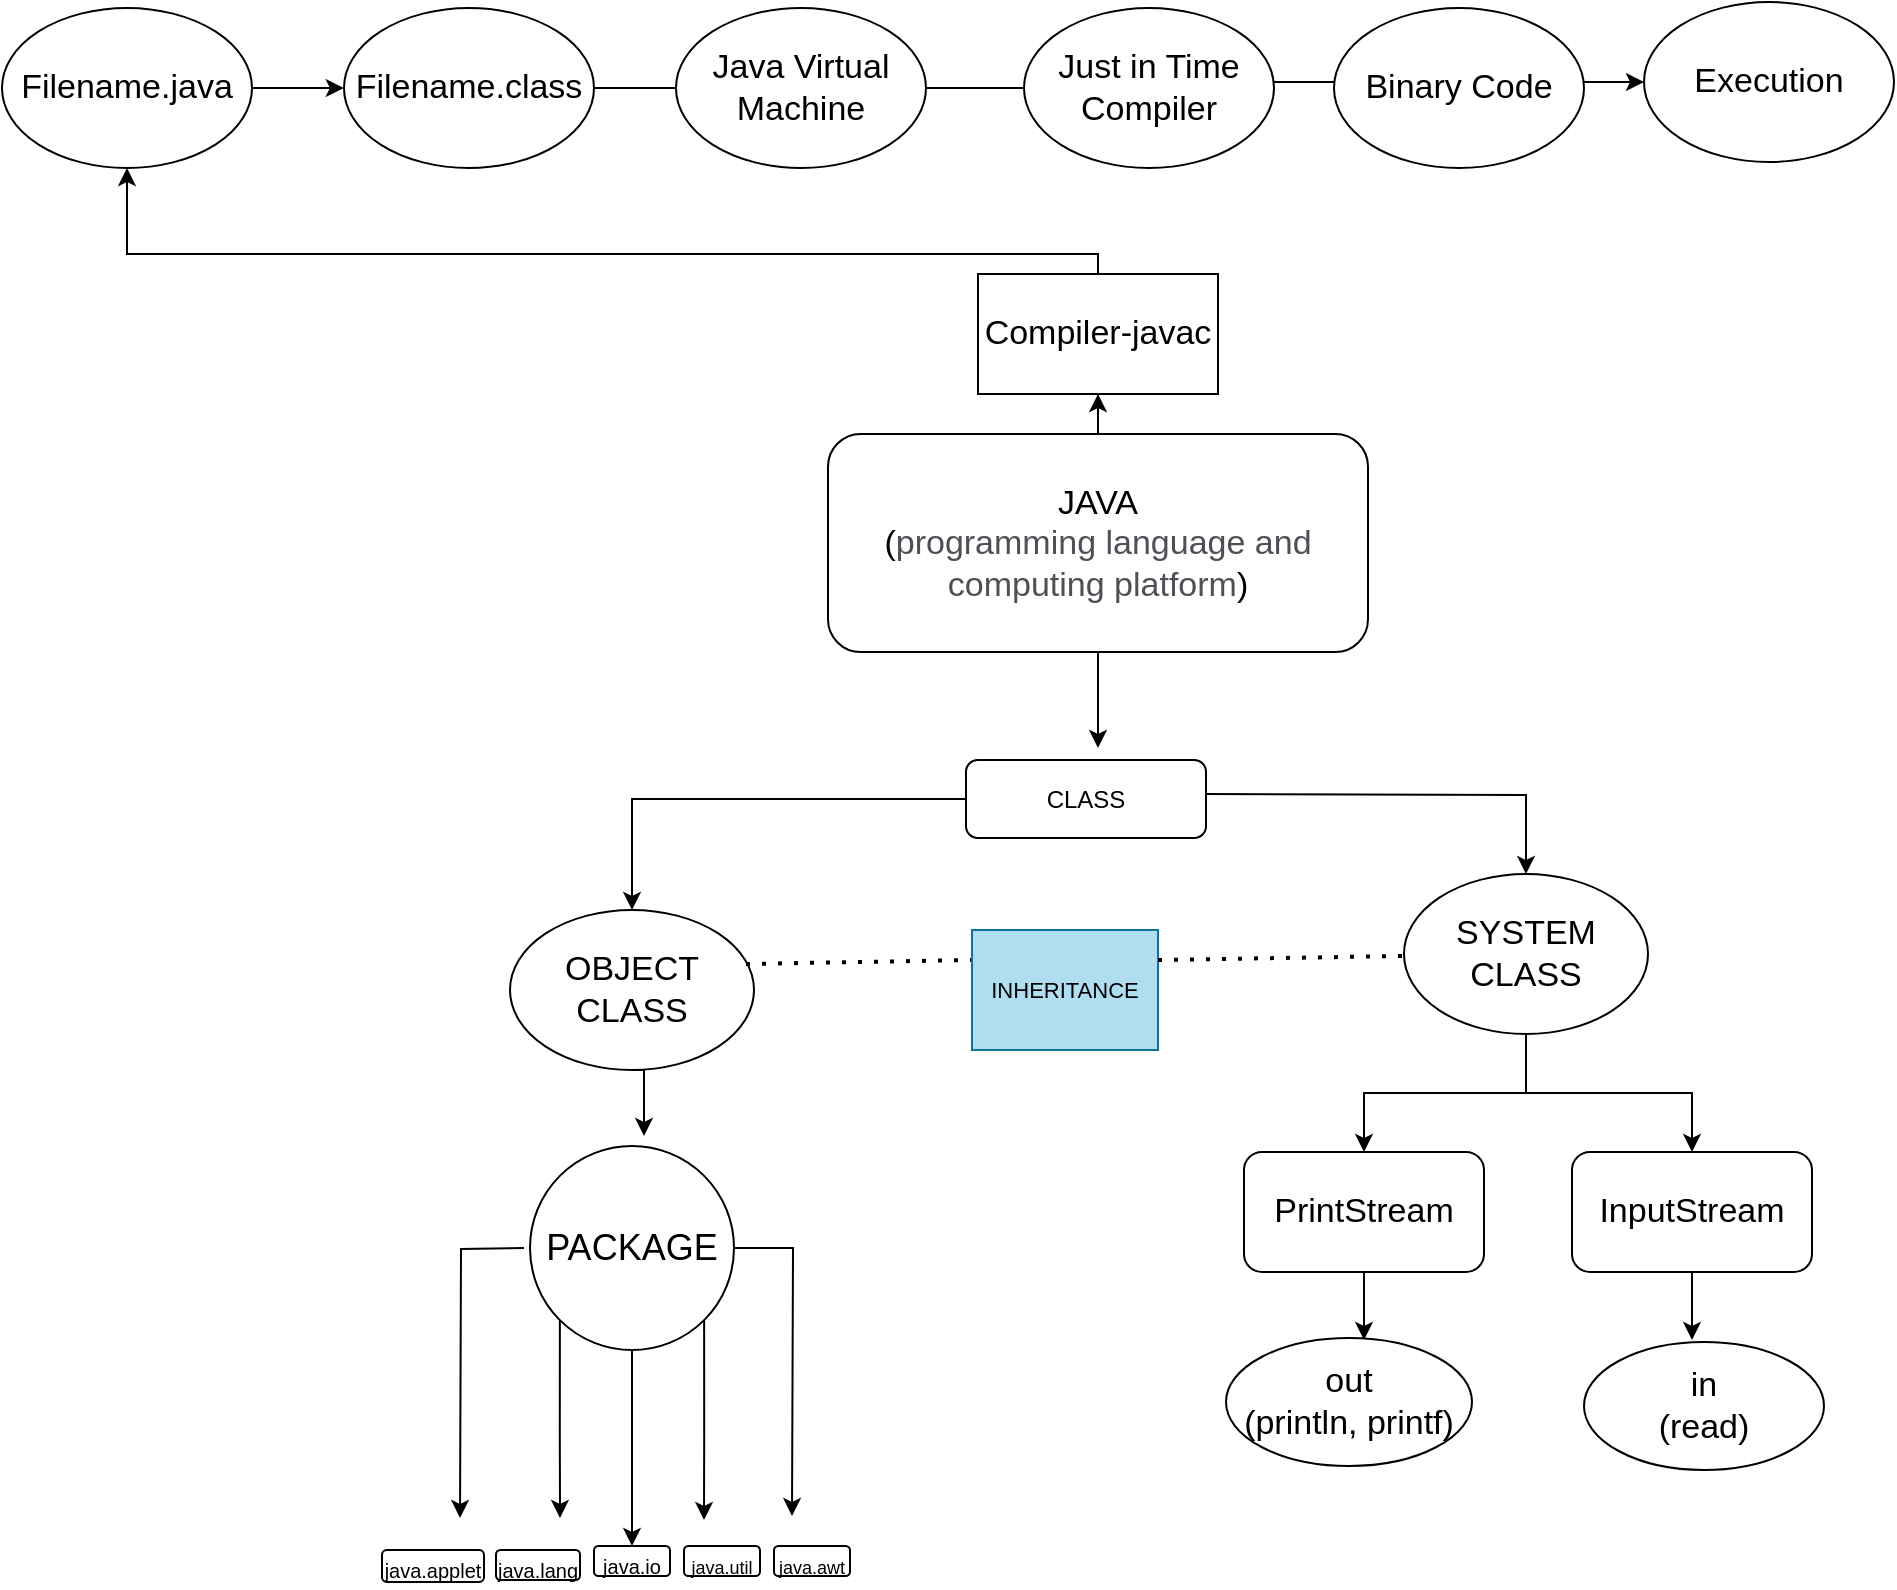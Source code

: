 <mxfile version="20.0.4" type="github">
  <diagram id="C5RBs43oDa-KdzZeNtuy" name="Page-1">
    <mxGraphModel dx="1791" dy="536" grid="0" gridSize="10" guides="1" tooltips="1" connect="1" arrows="1" fold="1" page="1" pageScale="1" pageWidth="827" pageHeight="1169" math="0" shadow="0">
      <root>
        <mxCell id="WIyWlLk6GJQsqaUBKTNV-0" />
        <mxCell id="WIyWlLk6GJQsqaUBKTNV-1" parent="WIyWlLk6GJQsqaUBKTNV-0" />
        <mxCell id="YIQKjSeeT6Y3a5OQeeYc-2" style="edgeStyle=orthogonalEdgeStyle;rounded=0;orthogonalLoop=1;jettySize=auto;html=1;exitX=0.5;exitY=1;exitDx=0;exitDy=0;fontFamily=Helvetica;fontSize=17;fontColor=default;" edge="1" parent="WIyWlLk6GJQsqaUBKTNV-1" source="WIyWlLk6GJQsqaUBKTNV-3">
          <mxGeometry relative="1" as="geometry">
            <mxPoint x="435" y="588" as="targetPoint" />
          </mxGeometry>
        </mxCell>
        <mxCell id="YIQKjSeeT6Y3a5OQeeYc-40" style="edgeStyle=orthogonalEdgeStyle;rounded=0;orthogonalLoop=1;jettySize=auto;html=1;exitX=0.5;exitY=0;exitDx=0;exitDy=0;fontFamily=Helvetica;fontSize=9;fontColor=default;" edge="1" parent="WIyWlLk6GJQsqaUBKTNV-1" source="WIyWlLk6GJQsqaUBKTNV-3" target="YIQKjSeeT6Y3a5OQeeYc-41">
          <mxGeometry relative="1" as="geometry">
            <mxPoint x="435" y="391" as="targetPoint" />
          </mxGeometry>
        </mxCell>
        <mxCell id="WIyWlLk6GJQsqaUBKTNV-3" value="JAVA&lt;br style=&quot;font-size: 17px;&quot;&gt;(&lt;span style=&quot;color: rgb(77, 81, 86); font-family: arial, sans-serif; font-size: 17px; text-align: left; background-color: rgb(255, 255, 255);&quot;&gt;programming language and computing platform&lt;/span&gt;)" style="rounded=1;whiteSpace=wrap;html=1;fontSize=17;glass=0;strokeWidth=1;shadow=0;" parent="WIyWlLk6GJQsqaUBKTNV-1" vertex="1">
          <mxGeometry x="300" y="431" width="270" height="109" as="geometry" />
        </mxCell>
        <mxCell id="YIQKjSeeT6Y3a5OQeeYc-6" style="edgeStyle=orthogonalEdgeStyle;rounded=0;orthogonalLoop=1;jettySize=auto;html=1;fontFamily=Helvetica;fontSize=17;fontColor=default;" edge="1" parent="WIyWlLk6GJQsqaUBKTNV-1" source="WIyWlLk6GJQsqaUBKTNV-11" target="YIQKjSeeT6Y3a5OQeeYc-3">
          <mxGeometry relative="1" as="geometry" />
        </mxCell>
        <mxCell id="YIQKjSeeT6Y3a5OQeeYc-7" style="edgeStyle=orthogonalEdgeStyle;rounded=0;orthogonalLoop=1;jettySize=auto;html=1;fontFamily=Helvetica;fontSize=17;fontColor=default;" edge="1" parent="WIyWlLk6GJQsqaUBKTNV-1" target="YIQKjSeeT6Y3a5OQeeYc-4">
          <mxGeometry relative="1" as="geometry">
            <mxPoint x="487" y="611" as="sourcePoint" />
          </mxGeometry>
        </mxCell>
        <mxCell id="WIyWlLk6GJQsqaUBKTNV-11" value="CLASS" style="rounded=1;whiteSpace=wrap;html=1;fontSize=12;glass=0;strokeWidth=1;shadow=0;" parent="WIyWlLk6GJQsqaUBKTNV-1" vertex="1">
          <mxGeometry x="369" y="594" width="120" height="39" as="geometry" />
        </mxCell>
        <mxCell id="YIQKjSeeT6Y3a5OQeeYc-26" style="edgeStyle=orthogonalEdgeStyle;rounded=0;orthogonalLoop=1;jettySize=auto;html=1;exitX=0.5;exitY=1;exitDx=0;exitDy=0;fontFamily=Helvetica;fontSize=11;fontColor=default;" edge="1" parent="WIyWlLk6GJQsqaUBKTNV-1" source="YIQKjSeeT6Y3a5OQeeYc-3">
          <mxGeometry relative="1" as="geometry">
            <mxPoint x="208" y="782" as="targetPoint" />
          </mxGeometry>
        </mxCell>
        <mxCell id="YIQKjSeeT6Y3a5OQeeYc-3" value="OBJECT CLASS" style="ellipse;whiteSpace=wrap;html=1;shadow=0;fontFamily=Helvetica;fontSize=17;strokeWidth=1;" vertex="1" parent="WIyWlLk6GJQsqaUBKTNV-1">
          <mxGeometry x="141" y="669" width="122" height="80" as="geometry" />
        </mxCell>
        <mxCell id="YIQKjSeeT6Y3a5OQeeYc-11" style="edgeStyle=orthogonalEdgeStyle;rounded=0;orthogonalLoop=1;jettySize=auto;html=1;exitX=0.5;exitY=1;exitDx=0;exitDy=0;fontFamily=Helvetica;fontSize=17;fontColor=default;" edge="1" parent="WIyWlLk6GJQsqaUBKTNV-1" source="YIQKjSeeT6Y3a5OQeeYc-4" target="YIQKjSeeT6Y3a5OQeeYc-8">
          <mxGeometry relative="1" as="geometry" />
        </mxCell>
        <mxCell id="YIQKjSeeT6Y3a5OQeeYc-12" style="edgeStyle=orthogonalEdgeStyle;rounded=0;orthogonalLoop=1;jettySize=auto;html=1;fontFamily=Helvetica;fontSize=17;fontColor=default;" edge="1" parent="WIyWlLk6GJQsqaUBKTNV-1" source="YIQKjSeeT6Y3a5OQeeYc-4" target="YIQKjSeeT6Y3a5OQeeYc-10">
          <mxGeometry relative="1" as="geometry" />
        </mxCell>
        <mxCell id="YIQKjSeeT6Y3a5OQeeYc-4" value="SYSTEM CLASS" style="ellipse;whiteSpace=wrap;html=1;shadow=0;fontFamily=Helvetica;fontSize=17;strokeWidth=1;" vertex="1" parent="WIyWlLk6GJQsqaUBKTNV-1">
          <mxGeometry x="588" y="651" width="122" height="80" as="geometry" />
        </mxCell>
        <mxCell id="YIQKjSeeT6Y3a5OQeeYc-13" style="edgeStyle=orthogonalEdgeStyle;rounded=0;orthogonalLoop=1;jettySize=auto;html=1;exitX=0.5;exitY=1;exitDx=0;exitDy=0;fontFamily=Helvetica;fontSize=17;fontColor=default;" edge="1" parent="WIyWlLk6GJQsqaUBKTNV-1" source="YIQKjSeeT6Y3a5OQeeYc-8">
          <mxGeometry relative="1" as="geometry">
            <mxPoint x="568" y="884" as="targetPoint" />
            <Array as="points">
              <mxPoint x="568" y="881" />
              <mxPoint x="568" y="881" />
            </Array>
          </mxGeometry>
        </mxCell>
        <mxCell id="YIQKjSeeT6Y3a5OQeeYc-8" value="PrintStream" style="rounded=1;whiteSpace=wrap;html=1;fontFamily=Helvetica;fontSize=17;fontColor=default;" vertex="1" parent="WIyWlLk6GJQsqaUBKTNV-1">
          <mxGeometry x="508" y="790" width="120" height="60" as="geometry" />
        </mxCell>
        <mxCell id="YIQKjSeeT6Y3a5OQeeYc-14" style="edgeStyle=orthogonalEdgeStyle;rounded=0;orthogonalLoop=1;jettySize=auto;html=1;exitX=0.5;exitY=1;exitDx=0;exitDy=0;fontFamily=Helvetica;fontSize=17;fontColor=default;" edge="1" parent="WIyWlLk6GJQsqaUBKTNV-1" source="YIQKjSeeT6Y3a5OQeeYc-10">
          <mxGeometry relative="1" as="geometry">
            <mxPoint x="732" y="884" as="targetPoint" />
            <Array as="points">
              <mxPoint x="732" y="873" />
              <mxPoint x="732" y="873" />
            </Array>
          </mxGeometry>
        </mxCell>
        <mxCell id="YIQKjSeeT6Y3a5OQeeYc-10" value="InputStream" style="rounded=1;whiteSpace=wrap;html=1;fontFamily=Helvetica;fontSize=17;fontColor=default;" vertex="1" parent="WIyWlLk6GJQsqaUBKTNV-1">
          <mxGeometry x="672" y="790" width="120" height="60" as="geometry" />
        </mxCell>
        <mxCell id="YIQKjSeeT6Y3a5OQeeYc-16" value="in&lt;br&gt;(read)" style="ellipse;whiteSpace=wrap;html=1;fontFamily=Helvetica;fontSize=17;fontColor=default;" vertex="1" parent="WIyWlLk6GJQsqaUBKTNV-1">
          <mxGeometry x="678" y="885" width="120" height="64" as="geometry" />
        </mxCell>
        <mxCell id="YIQKjSeeT6Y3a5OQeeYc-17" value="out&lt;br&gt;(println, printf)" style="ellipse;whiteSpace=wrap;html=1;fontFamily=Helvetica;fontSize=17;fontColor=default;" vertex="1" parent="WIyWlLk6GJQsqaUBKTNV-1">
          <mxGeometry x="499" y="883" width="123" height="64" as="geometry" />
        </mxCell>
        <mxCell id="YIQKjSeeT6Y3a5OQeeYc-21" value="" style="endArrow=none;dashed=1;html=1;dashPattern=1 3;strokeWidth=2;rounded=0;fontFamily=Helvetica;fontSize=17;fontColor=default;entryX=0;entryY=0.25;entryDx=0;entryDy=0;" edge="1" parent="WIyWlLk6GJQsqaUBKTNV-1" target="YIQKjSeeT6Y3a5OQeeYc-22">
          <mxGeometry width="50" height="50" relative="1" as="geometry">
            <mxPoint x="259" y="696" as="sourcePoint" />
            <mxPoint x="349" y="696" as="targetPoint" />
          </mxGeometry>
        </mxCell>
        <mxCell id="YIQKjSeeT6Y3a5OQeeYc-22" value="INHERITANCE" style="whiteSpace=wrap;html=1;fontFamily=Helvetica;fontSize=11;rounded=0;shadow=0;sketch=0;fillColor=#b1ddf0;strokeColor=#10739e;" vertex="1" parent="WIyWlLk6GJQsqaUBKTNV-1">
          <mxGeometry x="372" y="679" width="93" height="60" as="geometry" />
        </mxCell>
        <mxCell id="YIQKjSeeT6Y3a5OQeeYc-24" value="" style="endArrow=none;dashed=1;html=1;dashPattern=1 3;strokeWidth=2;rounded=0;fontFamily=Helvetica;fontSize=11;fontColor=default;exitX=1;exitY=0.25;exitDx=0;exitDy=0;" edge="1" parent="WIyWlLk6GJQsqaUBKTNV-1" source="YIQKjSeeT6Y3a5OQeeYc-22" target="YIQKjSeeT6Y3a5OQeeYc-4">
          <mxGeometry width="50" height="50" relative="1" as="geometry">
            <mxPoint x="467" y="710" as="sourcePoint" />
            <mxPoint x="517" y="660" as="targetPoint" />
          </mxGeometry>
        </mxCell>
        <mxCell id="YIQKjSeeT6Y3a5OQeeYc-29" style="edgeStyle=orthogonalEdgeStyle;rounded=0;orthogonalLoop=1;jettySize=auto;html=1;exitX=0.5;exitY=1;exitDx=0;exitDy=0;fontFamily=Helvetica;fontSize=18;fontColor=default;" edge="1" parent="WIyWlLk6GJQsqaUBKTNV-1" source="YIQKjSeeT6Y3a5OQeeYc-27" target="YIQKjSeeT6Y3a5OQeeYc-27">
          <mxGeometry relative="1" as="geometry">
            <mxPoint x="226" y="908" as="targetPoint" />
          </mxGeometry>
        </mxCell>
        <mxCell id="YIQKjSeeT6Y3a5OQeeYc-30" style="edgeStyle=orthogonalEdgeStyle;rounded=0;orthogonalLoop=1;jettySize=auto;html=1;fontFamily=Helvetica;fontSize=18;fontColor=default;" edge="1" parent="WIyWlLk6GJQsqaUBKTNV-1" source="YIQKjSeeT6Y3a5OQeeYc-27">
          <mxGeometry relative="1" as="geometry">
            <mxPoint x="282" y="972" as="targetPoint" />
          </mxGeometry>
        </mxCell>
        <mxCell id="YIQKjSeeT6Y3a5OQeeYc-31" style="edgeStyle=orthogonalEdgeStyle;rounded=0;orthogonalLoop=1;jettySize=auto;html=1;fontFamily=Helvetica;fontSize=18;fontColor=default;" edge="1" parent="WIyWlLk6GJQsqaUBKTNV-1">
          <mxGeometry relative="1" as="geometry">
            <mxPoint x="116" y="973" as="targetPoint" />
            <mxPoint x="148" y="838" as="sourcePoint" />
          </mxGeometry>
        </mxCell>
        <mxCell id="YIQKjSeeT6Y3a5OQeeYc-32" style="edgeStyle=orthogonalEdgeStyle;rounded=0;orthogonalLoop=1;jettySize=auto;html=1;exitX=1;exitY=1;exitDx=0;exitDy=0;fontFamily=Helvetica;fontSize=18;fontColor=default;" edge="1" parent="WIyWlLk6GJQsqaUBKTNV-1" source="YIQKjSeeT6Y3a5OQeeYc-27">
          <mxGeometry relative="1" as="geometry">
            <mxPoint x="238" y="974" as="targetPoint" />
          </mxGeometry>
        </mxCell>
        <mxCell id="YIQKjSeeT6Y3a5OQeeYc-33" style="edgeStyle=orthogonalEdgeStyle;rounded=0;orthogonalLoop=1;jettySize=auto;html=1;exitX=0.5;exitY=1;exitDx=0;exitDy=0;fontFamily=Helvetica;fontSize=18;fontColor=default;" edge="1" parent="WIyWlLk6GJQsqaUBKTNV-1" source="YIQKjSeeT6Y3a5OQeeYc-27" target="YIQKjSeeT6Y3a5OQeeYc-35">
          <mxGeometry relative="1" as="geometry">
            <mxPoint x="202" y="964" as="targetPoint" />
          </mxGeometry>
        </mxCell>
        <mxCell id="YIQKjSeeT6Y3a5OQeeYc-34" style="edgeStyle=orthogonalEdgeStyle;rounded=0;orthogonalLoop=1;jettySize=auto;html=1;exitX=0;exitY=1;exitDx=0;exitDy=0;fontFamily=Helvetica;fontSize=18;fontColor=default;" edge="1" parent="WIyWlLk6GJQsqaUBKTNV-1" source="YIQKjSeeT6Y3a5OQeeYc-27">
          <mxGeometry relative="1" as="geometry">
            <mxPoint x="166" y="973" as="targetPoint" />
          </mxGeometry>
        </mxCell>
        <mxCell id="YIQKjSeeT6Y3a5OQeeYc-27" value="PACKAGE" style="ellipse;whiteSpace=wrap;html=1;aspect=fixed;fontFamily=Helvetica;fontSize=18;fontColor=default;fontStyle=0" vertex="1" parent="WIyWlLk6GJQsqaUBKTNV-1">
          <mxGeometry x="151" y="787" width="102" height="102" as="geometry" />
        </mxCell>
        <mxCell id="YIQKjSeeT6Y3a5OQeeYc-35" value="&lt;font style=&quot;font-size: 10px;&quot;&gt;java.io&lt;/font&gt;" style="rounded=1;whiteSpace=wrap;html=1;fontFamily=Helvetica;fontSize=18;fontColor=default;" vertex="1" parent="WIyWlLk6GJQsqaUBKTNV-1">
          <mxGeometry x="183" y="987" width="38" height="15" as="geometry" />
        </mxCell>
        <mxCell id="YIQKjSeeT6Y3a5OQeeYc-36" value="&lt;font style=&quot;font-size: 9px;&quot;&gt;java.util&lt;/font&gt;" style="rounded=1;whiteSpace=wrap;html=1;fontFamily=Helvetica;fontSize=18;fontColor=default;" vertex="1" parent="WIyWlLk6GJQsqaUBKTNV-1">
          <mxGeometry x="228" y="987" width="38" height="15" as="geometry" />
        </mxCell>
        <mxCell id="YIQKjSeeT6Y3a5OQeeYc-37" value="&lt;font style=&quot;font-size: 9px;&quot;&gt;java.awt&lt;/font&gt;" style="rounded=1;whiteSpace=wrap;html=1;fontFamily=Helvetica;fontSize=18;fontColor=default;" vertex="1" parent="WIyWlLk6GJQsqaUBKTNV-1">
          <mxGeometry x="273" y="987" width="38" height="15" as="geometry" />
        </mxCell>
        <mxCell id="YIQKjSeeT6Y3a5OQeeYc-38" value="&lt;font style=&quot;font-size: 10px;&quot;&gt;&lt;font style=&quot;font-size: 10px;&quot;&gt;java&lt;/font&gt;.&lt;font style=&quot;font-size: 10px;&quot;&gt;lang&lt;/font&gt;&lt;/font&gt;" style="rounded=1;whiteSpace=wrap;html=1;fontFamily=Helvetica;fontSize=18;fontColor=default;" vertex="1" parent="WIyWlLk6GJQsqaUBKTNV-1">
          <mxGeometry x="134" y="989" width="42" height="15" as="geometry" />
        </mxCell>
        <mxCell id="YIQKjSeeT6Y3a5OQeeYc-39" value="&lt;font size=&quot;1&quot;&gt;java.applet&lt;/font&gt;" style="rounded=1;whiteSpace=wrap;html=1;fontFamily=Helvetica;fontSize=18;fontColor=default;" vertex="1" parent="WIyWlLk6GJQsqaUBKTNV-1">
          <mxGeometry x="77" y="989" width="51" height="16" as="geometry" />
        </mxCell>
        <mxCell id="YIQKjSeeT6Y3a5OQeeYc-42" style="edgeStyle=orthogonalEdgeStyle;rounded=0;orthogonalLoop=1;jettySize=auto;html=1;exitX=0.5;exitY=0;exitDx=0;exitDy=0;fontFamily=Helvetica;fontSize=17;fontColor=default;" edge="1" parent="WIyWlLk6GJQsqaUBKTNV-1" source="YIQKjSeeT6Y3a5OQeeYc-41" target="YIQKjSeeT6Y3a5OQeeYc-43">
          <mxGeometry relative="1" as="geometry">
            <mxPoint x="26" y="317.333" as="targetPoint" />
            <Array as="points">
              <mxPoint x="435" y="341" />
            </Array>
          </mxGeometry>
        </mxCell>
        <mxCell id="YIQKjSeeT6Y3a5OQeeYc-41" value="&lt;span style=&quot;font-size: 17px;&quot;&gt;Compiler-javac&lt;/span&gt;" style="rounded=0;whiteSpace=wrap;html=1;fontFamily=Helvetica;fontSize=9;fontColor=default;" vertex="1" parent="WIyWlLk6GJQsqaUBKTNV-1">
          <mxGeometry x="375.0" y="351" width="120" height="60" as="geometry" />
        </mxCell>
        <mxCell id="YIQKjSeeT6Y3a5OQeeYc-44" style="edgeStyle=orthogonalEdgeStyle;rounded=0;orthogonalLoop=1;jettySize=auto;html=1;fontFamily=Helvetica;fontSize=17;fontColor=default;" edge="1" parent="WIyWlLk6GJQsqaUBKTNV-1" source="YIQKjSeeT6Y3a5OQeeYc-43">
          <mxGeometry relative="1" as="geometry">
            <mxPoint x="57.889" y="258" as="targetPoint" />
          </mxGeometry>
        </mxCell>
        <mxCell id="YIQKjSeeT6Y3a5OQeeYc-43" value="Filename.java" style="ellipse;whiteSpace=wrap;html=1;fontFamily=Helvetica;fontSize=17;fontColor=default;" vertex="1" parent="WIyWlLk6GJQsqaUBKTNV-1">
          <mxGeometry x="-113" y="218" width="125" height="80" as="geometry" />
        </mxCell>
        <mxCell id="YIQKjSeeT6Y3a5OQeeYc-52" style="edgeStyle=orthogonalEdgeStyle;rounded=0;orthogonalLoop=1;jettySize=auto;html=1;fontFamily=Helvetica;fontSize=17;fontColor=default;" edge="1" parent="WIyWlLk6GJQsqaUBKTNV-1" source="YIQKjSeeT6Y3a5OQeeYc-45" target="YIQKjSeeT6Y3a5OQeeYc-49">
          <mxGeometry relative="1" as="geometry" />
        </mxCell>
        <mxCell id="YIQKjSeeT6Y3a5OQeeYc-45" value="Filename.class" style="ellipse;whiteSpace=wrap;html=1;fontFamily=Helvetica;fontSize=17;fontColor=default;" vertex="1" parent="WIyWlLk6GJQsqaUBKTNV-1">
          <mxGeometry x="58" y="218" width="125" height="80" as="geometry" />
        </mxCell>
        <mxCell id="YIQKjSeeT6Y3a5OQeeYc-46" value="Java Virtual Machine" style="ellipse;whiteSpace=wrap;html=1;fontFamily=Helvetica;fontSize=17;fontColor=default;" vertex="1" parent="WIyWlLk6GJQsqaUBKTNV-1">
          <mxGeometry x="224" y="218" width="125" height="80" as="geometry" />
        </mxCell>
        <mxCell id="YIQKjSeeT6Y3a5OQeeYc-47" value="Just in Time Compiler" style="ellipse;whiteSpace=wrap;html=1;fontFamily=Helvetica;fontSize=17;fontColor=default;" vertex="1" parent="WIyWlLk6GJQsqaUBKTNV-1">
          <mxGeometry x="398" y="218" width="125" height="80" as="geometry" />
        </mxCell>
        <mxCell id="YIQKjSeeT6Y3a5OQeeYc-48" value="Binary Code" style="ellipse;whiteSpace=wrap;html=1;fontFamily=Helvetica;fontSize=17;fontColor=default;" vertex="1" parent="WIyWlLk6GJQsqaUBKTNV-1">
          <mxGeometry x="553" y="218" width="125" height="80" as="geometry" />
        </mxCell>
        <mxCell id="YIQKjSeeT6Y3a5OQeeYc-49" value="Execution" style="ellipse;whiteSpace=wrap;html=1;fontFamily=Helvetica;fontSize=17;fontColor=default;" vertex="1" parent="WIyWlLk6GJQsqaUBKTNV-1">
          <mxGeometry x="708" y="215" width="125" height="80" as="geometry" />
        </mxCell>
      </root>
    </mxGraphModel>
  </diagram>
</mxfile>
